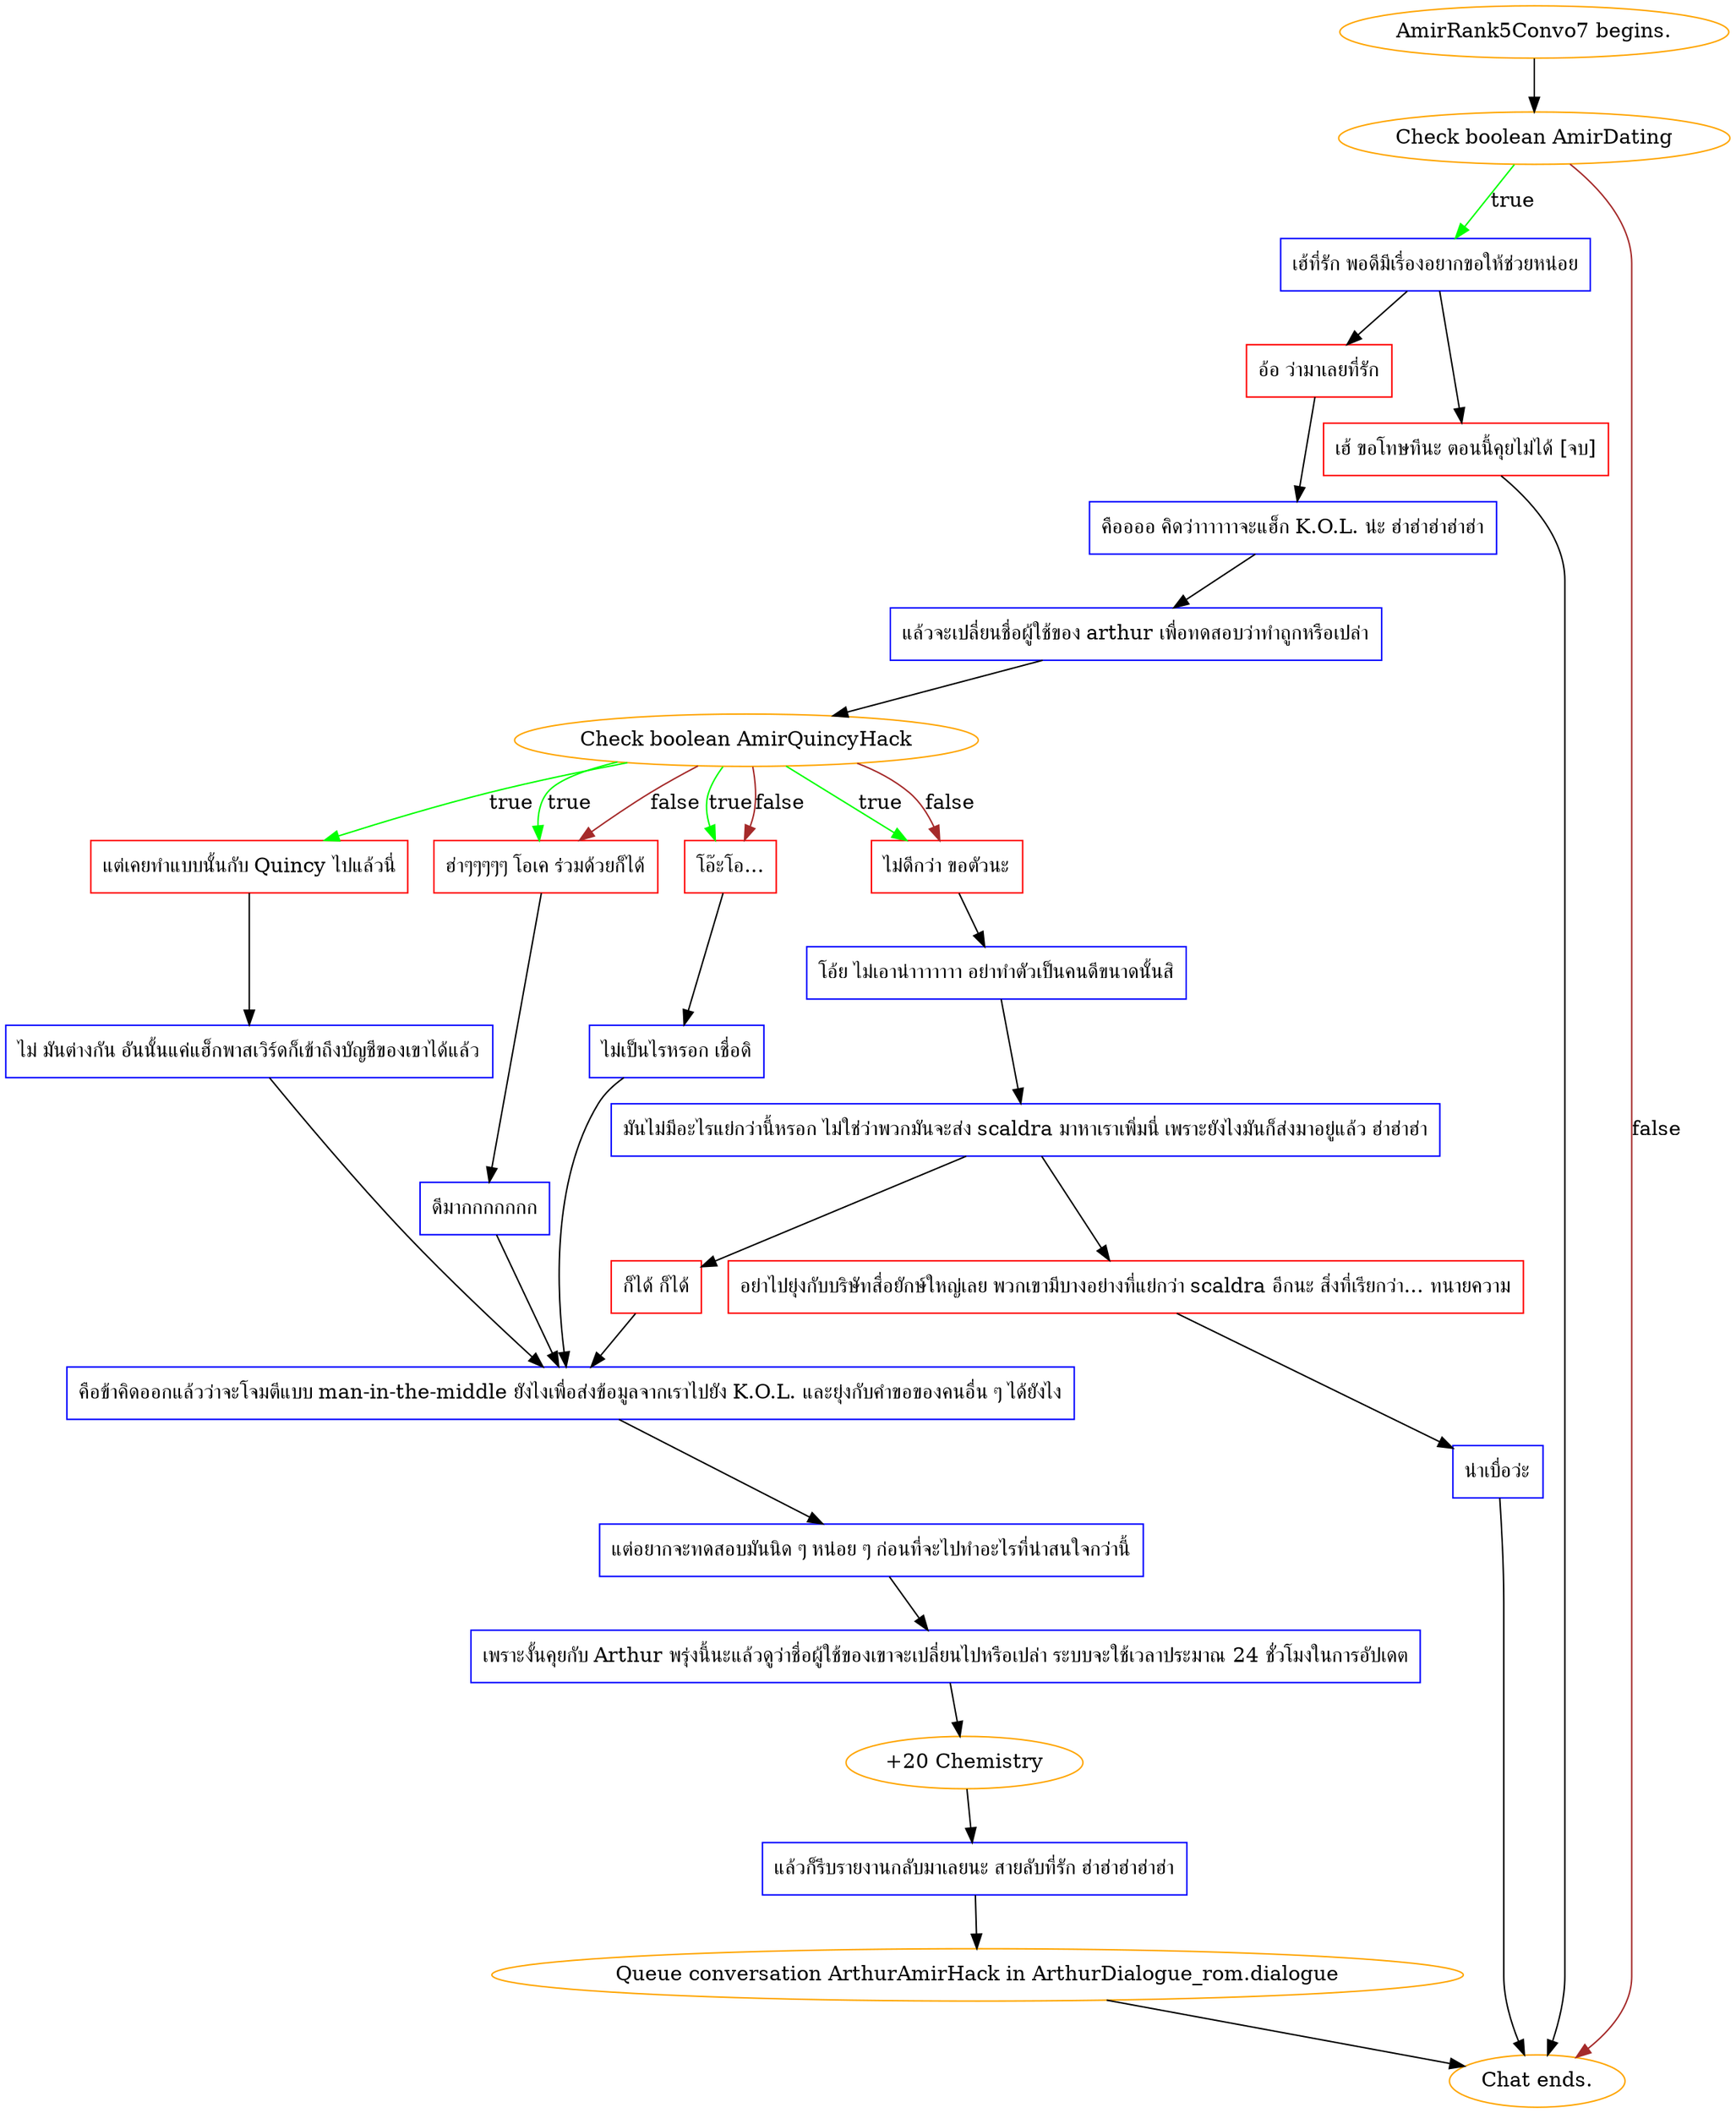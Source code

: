 digraph {
	"AmirRank5Convo7 begins." [color=orange];
		"AmirRank5Convo7 begins." -> j3511724134;
	j3511724134 [label="Check boolean AmirDating",color=orange];
		j3511724134 -> j180726740 [label=true,color=green];
		j3511724134 -> "Chat ends." [label=false,color=brown];
	j180726740 [label="เฮ้ที่รัก พอดีมีเรื่องอยากขอให้ช่วยหน่อย",shape=box,color=blue];
		j180726740 -> j2617406894;
		j180726740 -> j2550031943;
	"Chat ends." [color=orange];
	j2617406894 [label="อ้อ ว่ามาเลยที่รัก",shape=box,color=red];
		j2617406894 -> j710496997;
	j2550031943 [label="เฮ้ ขอโทษทีนะ ตอนนี้คุยไม่ได้ [จบ]",shape=box,color=red];
		j2550031943 -> "Chat ends.";
	j710496997 [label="คืออออ คิดว่าาาาาาจะแฮ็ก K.O.L. น่ะ ฮ่าฮ่าฮ่าฮ่าฮ่า",shape=box,color=blue];
		j710496997 -> j1278722153;
	j1278722153 [label="แล้วจะเปลี่ยนชื่อผู้ใช้ของ arthur เพื่อทดสอบว่าทำถูกหรือเปล่า",shape=box,color=blue];
		j1278722153 -> j415471592;
	j415471592 [label="Check boolean AmirQuincyHack",color=orange];
		j415471592 -> j1424707437 [label=true,color=green];
		j415471592 -> j2575841062 [label=true,color=green];
		j415471592 -> j1344524710 [label=true,color=green];
		j415471592 -> j2483678095 [label=true,color=green];
		j415471592 -> j2575841062 [label=false,color=brown];
		j415471592 -> j1344524710 [label=false,color=brown];
		j415471592 -> j2483678095 [label=false,color=brown];
	j1424707437 [label="แต่เคยทำแบบนั้นกับ Quincy ไปแล้วนี่",shape=box,color=red];
		j1424707437 -> j3159747704;
	j2575841062 [label="ฮ่าๆๆๆๆๆ โอเค ร่วมด้วยก็ได้",shape=box,color=red];
		j2575841062 -> j3871565910;
	j1344524710 [label="โอ๊ะโอ...",shape=box,color=red];
		j1344524710 -> j1359955593;
	j2483678095 [label="ไม่ดีกว่า ขอตัวนะ",shape=box,color=red];
		j2483678095 -> j496676392;
	j3159747704 [label="ไม่ มันต่างกัน อันนั้นแค่แฮ็กพาสเวิร์ดก็เข้าถึงบัญชีของเขาได้แล้ว",shape=box,color=blue];
		j3159747704 -> j734267649;
	j3871565910 [label="ดีมากกกกกกก",shape=box,color=blue];
		j3871565910 -> j734267649;
	j1359955593 [label="ไม่เป็นไรหรอก เชื่อดิ",shape=box,color=blue];
		j1359955593 -> j734267649;
	j496676392 [label="โอ้ย ไม่เอาน่าาาาาาา อย่าทำตัวเป็นคนดีขนาดนั้นสิ",shape=box,color=blue];
		j496676392 -> j3171317251;
	j734267649 [label="คือข้าคิดออกแล้วว่าจะโจมตีแบบ man-in-the-middle ยังไงเพื่อส่งข้อมูลจากเราไปยัง K.O.L. และยุ่งกับคำขอของคนอื่น ๆ ได้ยังไง",shape=box,color=blue];
		j734267649 -> j2718886650;
	j3171317251 [label="มันไม่มีอะไรแย่กว่านี้หรอก ไม่ใช่ว่าพวกมันจะส่ง scaldra มาหาเราเพิ่มนี่ เพราะยังไงมันก็ส่งมาอยู่แล้ว ฮ่าฮ่าฮ่า",shape=box,color=blue];
		j3171317251 -> j3968727810;
		j3171317251 -> j229988321;
	j2718886650 [label="แต่อยากจะทดสอบมันนิด ๆ หน่อย ๆ ก่อนที่จะไปทำอะไรที่น่าสนใจกว่านี้",shape=box,color=blue];
		j2718886650 -> j1464377772;
	j3968727810 [label="ก็ได้ ก็ได้",shape=box,color=red];
		j3968727810 -> j734267649;
	j229988321 [label="อย่าไปยุ่งกับบริษัทสื่อยักษ์ใหญ่เลย พวกเขามีบางอย่างที่แย่กว่า scaldra อีกนะ สิ่งที่เรียกว่า... ทนายความ",shape=box,color=red];
		j229988321 -> j1028088554;
	j1464377772 [label="เพราะงั้นคุยกับ Arthur พรุ่งนี้นะแล้วดูว่าชื่อผู้ใช้ของเขาจะเปลี่ยนไปหรือเปล่า ระบบจะใช้เวลาประมาณ 24 ชั่วโมงในการอัปเดต",shape=box,color=blue];
		j1464377772 -> j3030600941;
	j1028088554 [label="น่าเบื่อว่ะ",shape=box,color=blue];
		j1028088554 -> "Chat ends.";
	j3030600941 [label="+20 Chemistry",color=orange];
		j3030600941 -> j805512798;
	j805512798 [label="แล้วก็รีบรายงานกลับมาเลยนะ สายลับที่รัก ฮ่าฮ่าฮ่าฮ่าฮ่า",shape=box,color=blue];
		j805512798 -> "Initiate conversation ArthurAmirHack in ArthurDialogue_rom.dialogue";
	"Initiate conversation ArthurAmirHack in ArthurDialogue_rom.dialogue" [label="Queue conversation ArthurAmirHack in ArthurDialogue_rom.dialogue",color=orange];
		"Initiate conversation ArthurAmirHack in ArthurDialogue_rom.dialogue" -> "Chat ends.";
}